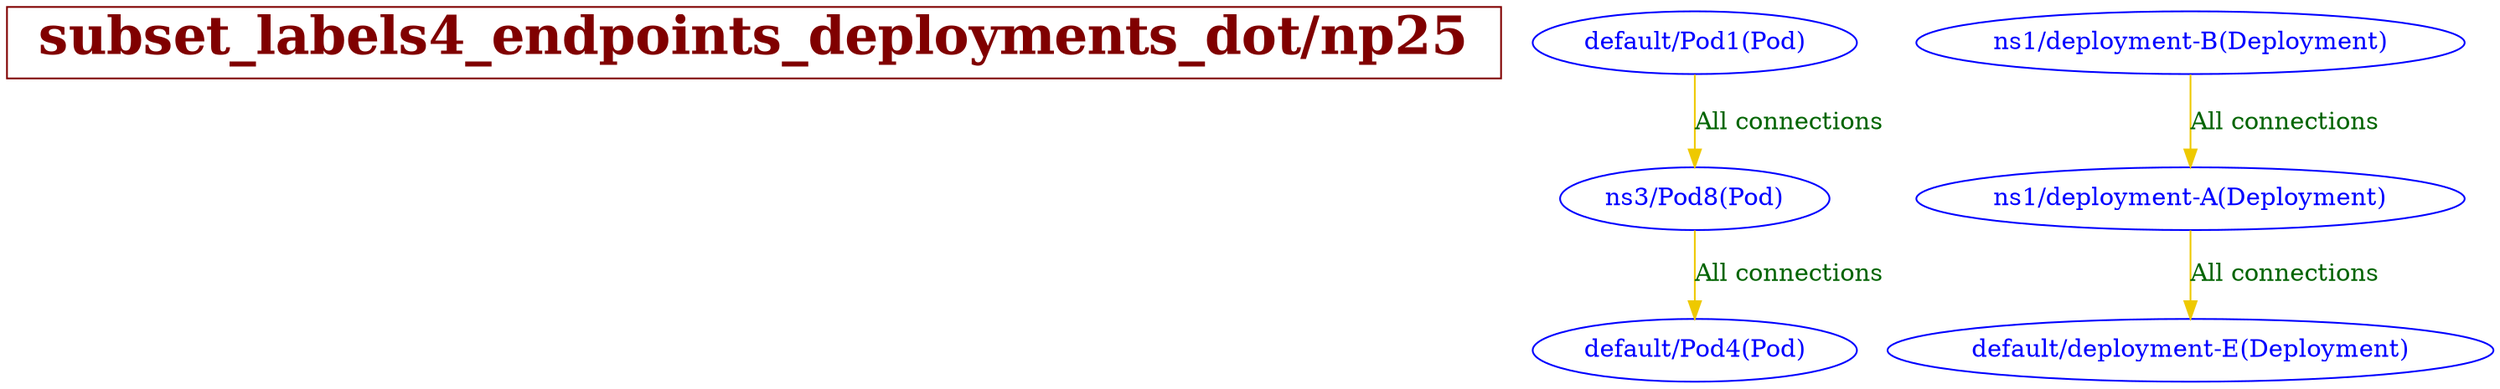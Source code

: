 // The Connectivity Graph of np25
digraph {
	HEADER [shape="box" label=< <B>subset_labels4_endpoints_deployments_dot/np25</B> > fontsize=30 color=webmaroon fontcolor=webmaroon];
	"default/Pod1(Pod)" [label="default/Pod1(Pod)" color="blue" fontcolor="blue"]
	"default/Pod4(Pod)" [label="default/Pod4(Pod)" color="blue" fontcolor="blue"]
	"default/deployment-E(Deployment)" [label="default/deployment-E(Deployment)" color="blue" fontcolor="blue"]
	"ns1/deployment-A(Deployment)" [label="ns1/deployment-A(Deployment)" color="blue" fontcolor="blue"]
	"ns1/deployment-B(Deployment)" [label="ns1/deployment-B(Deployment)" color="blue" fontcolor="blue"]
	"ns3/Pod8(Pod)" [label="ns3/Pod8(Pod)" color="blue" fontcolor="blue"]
	"default/Pod1(Pod)" -> "ns3/Pod8(Pod)" [label="All connections" color="gold2" fontcolor="darkgreen"]
	"ns1/deployment-A(Deployment)" -> "default/deployment-E(Deployment)" [label="All connections" color="gold2" fontcolor="darkgreen"]
	"ns1/deployment-B(Deployment)" -> "ns1/deployment-A(Deployment)" [label="All connections" color="gold2" fontcolor="darkgreen"]
	"ns3/Pod8(Pod)" -> "default/Pod4(Pod)" [label="All connections" color="gold2" fontcolor="darkgreen"]
}


